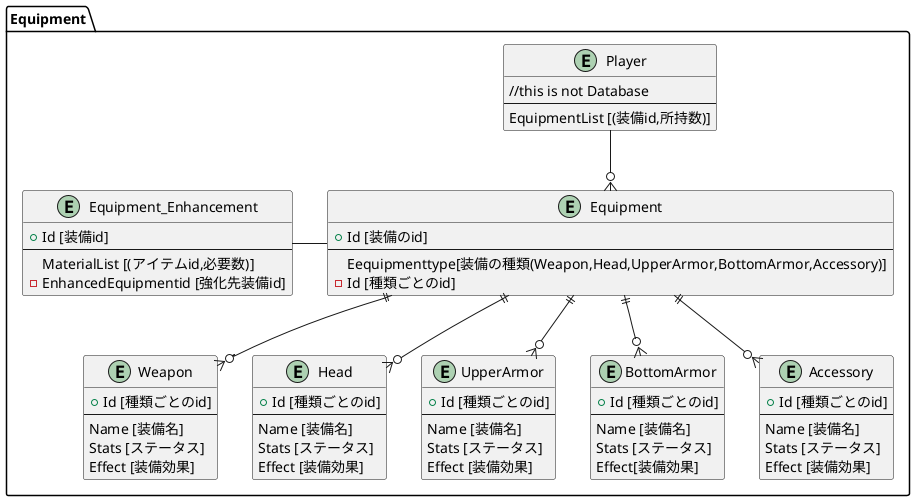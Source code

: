 @startuml
package Equipment
{
    entity "Player"
    {
        //this is not Database
        ---
        EquipmentList [(装備id,所持数)]
    }
    entity "Equipment" 
    {
        +Id [装備のid]
        ---
        Eequipmenttype[装備の種類(Weapon,Head,UpperArmor,BottomArmor,Accessory)]
        -Id [種類ごとのid]
    }
    entity "Weapon"
    {
        +Id [種類ごとのid]
        ---
        Name [装備名]
        Stats [ステータス]
        Effect [装備効果]
    }
    entity "Head"
    {
        +Id [種類ごとのid]
        ---
        Name [装備名]
        Stats [ステータス]
        Effect [装備効果]
    }
    entity "UpperArmor"
    {
        +Id [種類ごとのid]
        ---
        Name [装備名]
        Stats [ステータス]
        Effect [装備効果]
    }
    entity "BottomArmor"
    {
        +Id [種類ごとのid]
        ---
        Name [装備名]
        Stats [ステータス]
        Effect[装備効果]
    }
    entity "Accessory"
    {
        +Id [種類ごとのid]
        ---
        Name [装備名]
        Stats [ステータス]
        Effect [装備効果]
    }
    entity "Equipment_Enhancement"
    {
        +Id [装備id]
        ---
        MaterialList [(アイテムid,必要数)]
        -EnhancedEquipmentid [強化先装備id]
    }
    Player --o{Equipment
    Equipment ||--o{ Weapon
    Equipment ||--o{ Head
    Equipment ||--o{ UpperArmor
    Equipment ||--o{ BottomArmor
    Equipment ||--o{ Accessory
    Equipment -left- Equipment_Enhancement

@enduml
